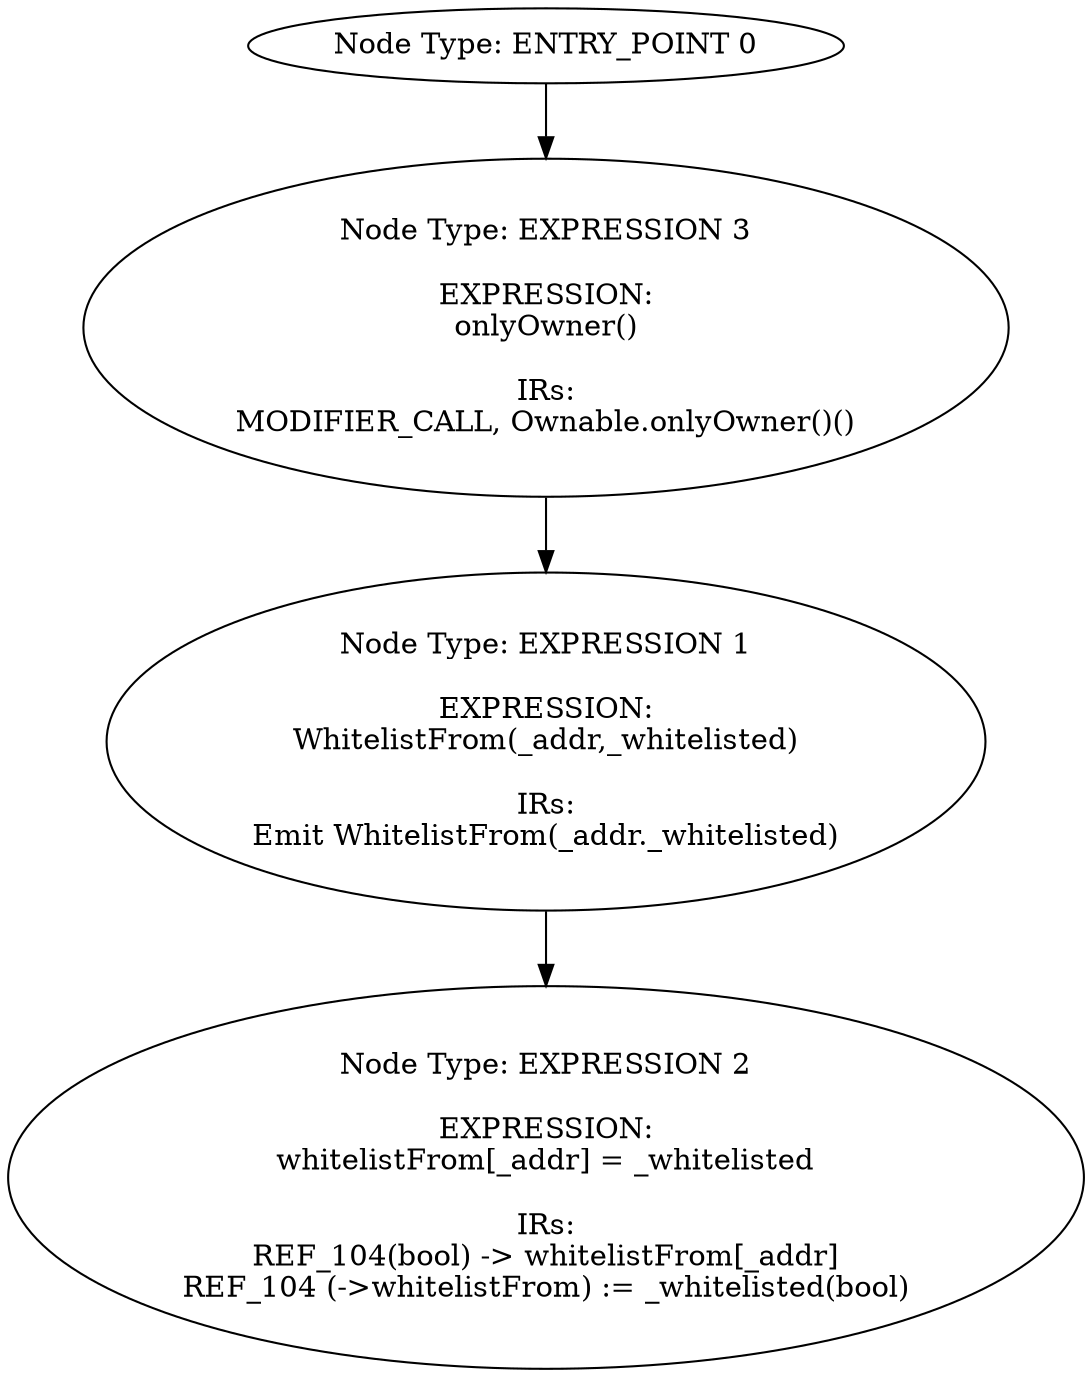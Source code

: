 digraph{
0[label="Node Type: ENTRY_POINT 0
"];
0->3;
1[label="Node Type: EXPRESSION 1

EXPRESSION:
WhitelistFrom(_addr,_whitelisted)

IRs:
Emit WhitelistFrom(_addr._whitelisted)"];
1->2;
2[label="Node Type: EXPRESSION 2

EXPRESSION:
whitelistFrom[_addr] = _whitelisted

IRs:
REF_104(bool) -> whitelistFrom[_addr]
REF_104 (->whitelistFrom) := _whitelisted(bool)"];
3[label="Node Type: EXPRESSION 3

EXPRESSION:
onlyOwner()

IRs:
MODIFIER_CALL, Ownable.onlyOwner()()"];
3->1;
}
